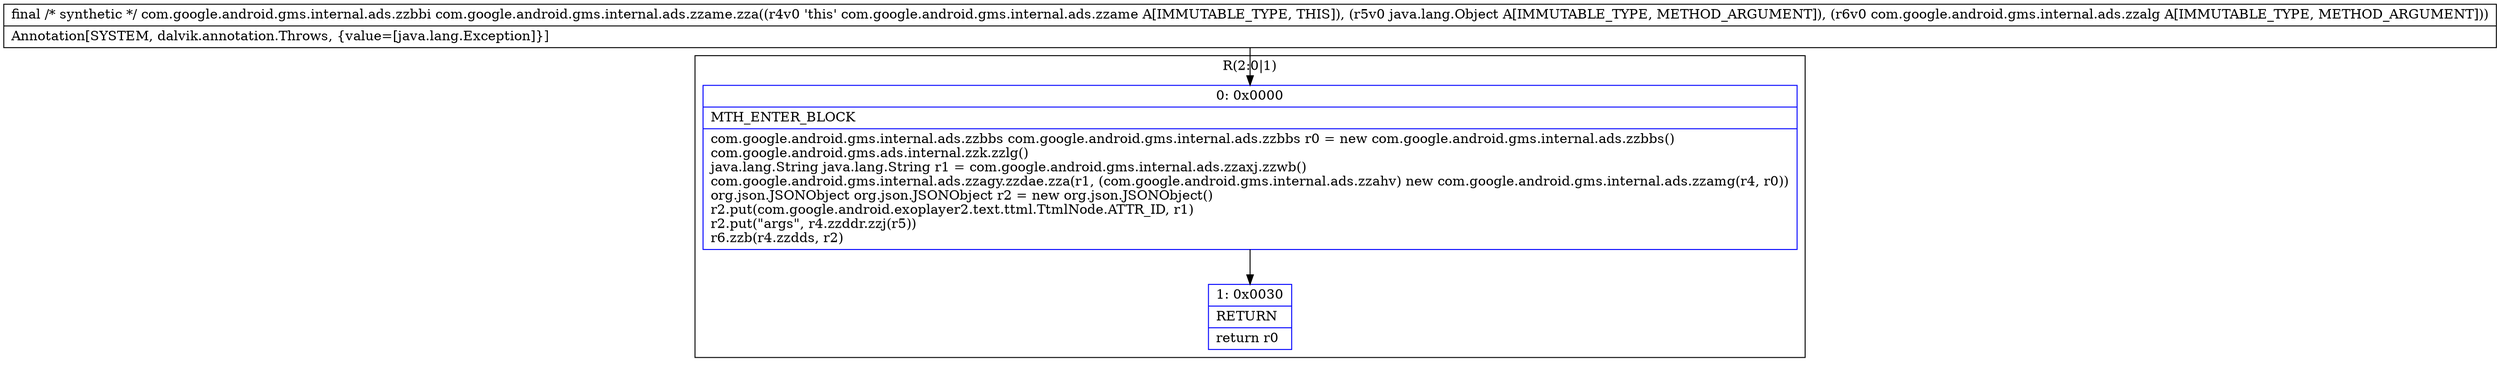 digraph "CFG forcom.google.android.gms.internal.ads.zzame.zza(Ljava\/lang\/Object;Lcom\/google\/android\/gms\/internal\/ads\/zzalg;)Lcom\/google\/android\/gms\/internal\/ads\/zzbbi;" {
subgraph cluster_Region_1157370775 {
label = "R(2:0|1)";
node [shape=record,color=blue];
Node_0 [shape=record,label="{0\:\ 0x0000|MTH_ENTER_BLOCK\l|com.google.android.gms.internal.ads.zzbbs com.google.android.gms.internal.ads.zzbbs r0 = new com.google.android.gms.internal.ads.zzbbs()\lcom.google.android.gms.ads.internal.zzk.zzlg()\ljava.lang.String java.lang.String r1 = com.google.android.gms.internal.ads.zzaxj.zzwb()\lcom.google.android.gms.internal.ads.zzagy.zzdae.zza(r1, (com.google.android.gms.internal.ads.zzahv) new com.google.android.gms.internal.ads.zzamg(r4, r0))\lorg.json.JSONObject org.json.JSONObject r2 = new org.json.JSONObject()\lr2.put(com.google.android.exoplayer2.text.ttml.TtmlNode.ATTR_ID, r1)\lr2.put(\"args\", r4.zzddr.zzj(r5))\lr6.zzb(r4.zzdds, r2)\l}"];
Node_1 [shape=record,label="{1\:\ 0x0030|RETURN\l|return r0\l}"];
}
MethodNode[shape=record,label="{final \/* synthetic *\/ com.google.android.gms.internal.ads.zzbbi com.google.android.gms.internal.ads.zzame.zza((r4v0 'this' com.google.android.gms.internal.ads.zzame A[IMMUTABLE_TYPE, THIS]), (r5v0 java.lang.Object A[IMMUTABLE_TYPE, METHOD_ARGUMENT]), (r6v0 com.google.android.gms.internal.ads.zzalg A[IMMUTABLE_TYPE, METHOD_ARGUMENT]))  | Annotation[SYSTEM, dalvik.annotation.Throws, \{value=[java.lang.Exception]\}]\l}"];
MethodNode -> Node_0;
Node_0 -> Node_1;
}

